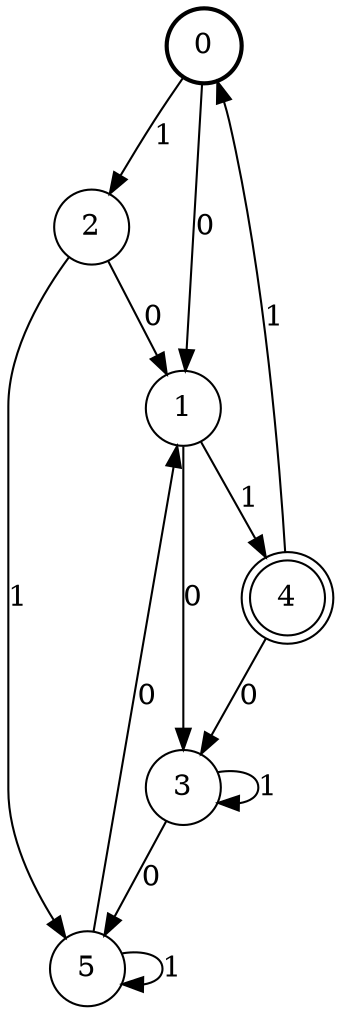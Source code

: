 digraph Automat {
    node [shape = circle];
    0 [style = "bold"];
    0 -> 1 [label = "0"];
    0 -> 2 [label = "1"];
    1 -> 3 [label = "0"];
    1 -> 4 [label = "1"];
    2 -> 1 [label = "0"];
    2 -> 5 [label = "1"];
    3 -> 5 [label = "0"];
    3 -> 3 [label = "1"];
    4 [peripheries=2]
    4 -> 3 [label = "0"];
    4 -> 0 [label = "1"];
    5 -> 1 [label = "0"];
    5 -> 5 [label = "1"];
}
